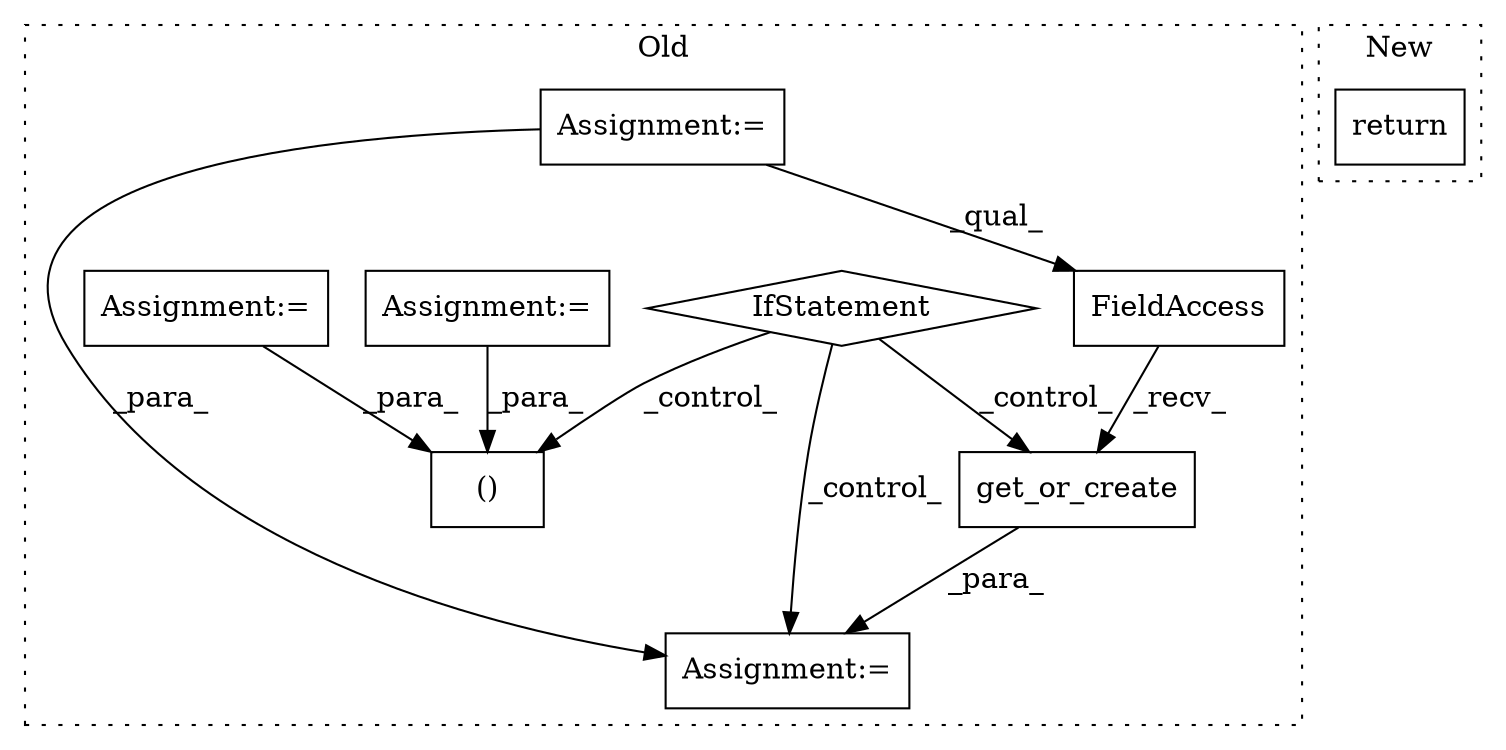 digraph G {
subgraph cluster0 {
1 [label="get_or_create" a="32" s="3342,3368" l="14,1" shape="box"];
3 [label="FieldAccess" a="22" s="3328" l="13" shape="box"];
4 [label="IfStatement" a="25" s="3257,3290" l="4,2" shape="diamond"];
5 [label="()" a="106" s="3307" l="19" shape="box"];
6 [label="Assignment:=" a="7" s="3326" l="2" shape="box"];
7 [label="Assignment:=" a="7" s="3169" l="1" shape="box"];
8 [label="Assignment:=" a="7" s="3154" l="5" shape="box"];
9 [label="Assignment:=" a="7" s="3180" l="5" shape="box"];
label = "Old";
style="dotted";
}
subgraph cluster1 {
2 [label="return" a="41" s="3225" l="7" shape="box"];
label = "New";
style="dotted";
}
1 -> 6 [label="_para_"];
3 -> 1 [label="_recv_"];
4 -> 5 [label="_control_"];
4 -> 1 [label="_control_"];
4 -> 6 [label="_control_"];
7 -> 5 [label="_para_"];
8 -> 3 [label="_qual_"];
8 -> 6 [label="_para_"];
9 -> 5 [label="_para_"];
}
